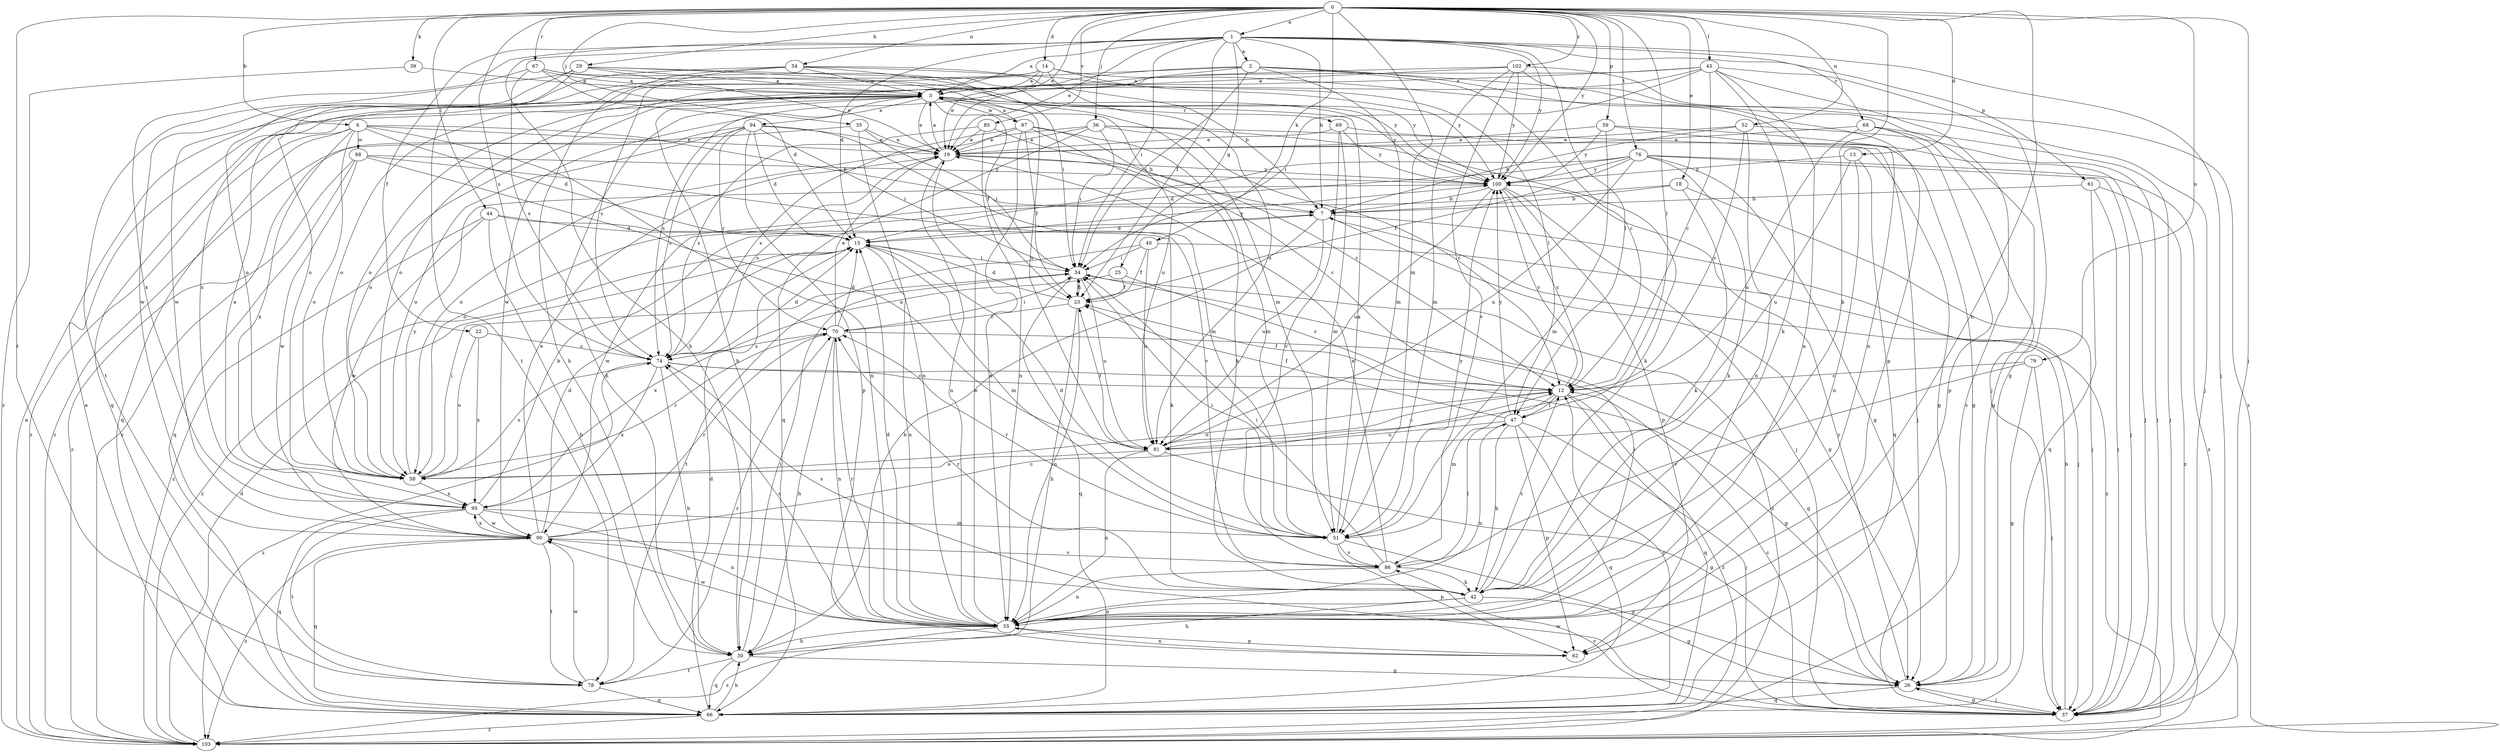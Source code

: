 strict digraph  {
0;
1;
2;
3;
6;
7;
12;
13;
14;
15;
18;
19;
22;
23;
25;
26;
29;
30;
34;
35;
36;
37;
39;
40;
42;
44;
45;
47;
51;
52;
54;
55;
58;
59;
61;
62;
66;
67;
68;
69;
70;
74;
76;
78;
79;
81;
85;
86;
87;
88;
90;
94;
95;
100;
102;
103;
0 -> 1  [label=a];
0 -> 6  [label=b];
0 -> 13  [label=d];
0 -> 14  [label=d];
0 -> 18  [label=e];
0 -> 19  [label=e];
0 -> 29  [label=h];
0 -> 35  [label=j];
0 -> 36  [label=j];
0 -> 37  [label=j];
0 -> 39  [label=k];
0 -> 40  [label=k];
0 -> 42  [label=k];
0 -> 44  [label=l];
0 -> 45  [label=l];
0 -> 47  [label=l];
0 -> 51  [label=m];
0 -> 52  [label=n];
0 -> 54  [label=n];
0 -> 55  [label=n];
0 -> 59  [label=p];
0 -> 67  [label=r];
0 -> 74  [label=s];
0 -> 76  [label=t];
0 -> 78  [label=t];
0 -> 79  [label=u];
0 -> 85  [label=v];
0 -> 100  [label=y];
0 -> 102  [label=z];
1 -> 2  [label=a];
1 -> 3  [label=a];
1 -> 7  [label=b];
1 -> 15  [label=d];
1 -> 19  [label=e];
1 -> 22  [label=f];
1 -> 23  [label=f];
1 -> 25  [label=g];
1 -> 30  [label=h];
1 -> 34  [label=i];
1 -> 37  [label=j];
1 -> 47  [label=l];
1 -> 61  [label=p];
1 -> 68  [label=r];
1 -> 78  [label=t];
1 -> 100  [label=y];
2 -> 3  [label=a];
2 -> 12  [label=c];
2 -> 30  [label=h];
2 -> 34  [label=i];
2 -> 51  [label=m];
2 -> 55  [label=n];
2 -> 58  [label=o];
2 -> 62  [label=p];
3 -> 19  [label=e];
3 -> 23  [label=f];
3 -> 30  [label=h];
3 -> 58  [label=o];
3 -> 66  [label=q];
3 -> 69  [label=r];
3 -> 74  [label=s];
3 -> 81  [label=u];
3 -> 87  [label=w];
3 -> 94  [label=x];
3 -> 100  [label=y];
6 -> 7  [label=b];
6 -> 15  [label=d];
6 -> 19  [label=e];
6 -> 55  [label=n];
6 -> 58  [label=o];
6 -> 66  [label=q];
6 -> 88  [label=w];
6 -> 95  [label=x];
6 -> 103  [label=z];
7 -> 15  [label=d];
7 -> 26  [label=g];
7 -> 30  [label=h];
7 -> 37  [label=j];
7 -> 81  [label=u];
12 -> 23  [label=f];
12 -> 47  [label=l];
12 -> 51  [label=m];
12 -> 58  [label=o];
12 -> 66  [label=q];
12 -> 100  [label=y];
12 -> 103  [label=z];
13 -> 55  [label=n];
13 -> 66  [label=q];
13 -> 81  [label=u];
13 -> 100  [label=y];
14 -> 3  [label=a];
14 -> 19  [label=e];
14 -> 37  [label=j];
14 -> 47  [label=l];
14 -> 81  [label=u];
14 -> 90  [label=w];
14 -> 95  [label=x];
15 -> 34  [label=i];
15 -> 51  [label=m];
15 -> 55  [label=n];
15 -> 100  [label=y];
15 -> 103  [label=z];
18 -> 7  [label=b];
18 -> 37  [label=j];
18 -> 42  [label=k];
18 -> 90  [label=w];
19 -> 3  [label=a];
19 -> 12  [label=c];
19 -> 55  [label=n];
19 -> 74  [label=s];
19 -> 100  [label=y];
22 -> 58  [label=o];
22 -> 74  [label=s];
22 -> 95  [label=x];
23 -> 15  [label=d];
23 -> 30  [label=h];
23 -> 34  [label=i];
23 -> 55  [label=n];
23 -> 70  [label=r];
25 -> 12  [label=c];
25 -> 23  [label=f];
25 -> 95  [label=x];
26 -> 37  [label=j];
26 -> 66  [label=q];
26 -> 100  [label=y];
29 -> 3  [label=a];
29 -> 19  [label=e];
29 -> 51  [label=m];
29 -> 58  [label=o];
29 -> 78  [label=t];
29 -> 90  [label=w];
29 -> 100  [label=y];
30 -> 26  [label=g];
30 -> 34  [label=i];
30 -> 66  [label=q];
30 -> 78  [label=t];
34 -> 23  [label=f];
34 -> 66  [label=q];
34 -> 81  [label=u];
34 -> 103  [label=z];
35 -> 19  [label=e];
35 -> 34  [label=i];
35 -> 55  [label=n];
35 -> 103  [label=z];
36 -> 12  [label=c];
36 -> 19  [label=e];
36 -> 26  [label=g];
36 -> 34  [label=i];
36 -> 42  [label=k];
36 -> 58  [label=o];
36 -> 66  [label=q];
37 -> 7  [label=b];
37 -> 12  [label=c];
37 -> 26  [label=g];
37 -> 86  [label=v];
37 -> 90  [label=w];
39 -> 3  [label=a];
39 -> 103  [label=z];
40 -> 23  [label=f];
40 -> 34  [label=i];
40 -> 78  [label=t];
40 -> 81  [label=u];
40 -> 103  [label=z];
42 -> 12  [label=c];
42 -> 26  [label=g];
42 -> 30  [label=h];
42 -> 55  [label=n];
42 -> 70  [label=r];
42 -> 74  [label=s];
44 -> 15  [label=d];
44 -> 30  [label=h];
44 -> 42  [label=k];
44 -> 90  [label=w];
44 -> 103  [label=z];
45 -> 3  [label=a];
45 -> 12  [label=c];
45 -> 26  [label=g];
45 -> 34  [label=i];
45 -> 42  [label=k];
45 -> 55  [label=n];
45 -> 58  [label=o];
45 -> 90  [label=w];
45 -> 103  [label=z];
47 -> 23  [label=f];
47 -> 37  [label=j];
47 -> 42  [label=k];
47 -> 55  [label=n];
47 -> 62  [label=p];
47 -> 66  [label=q];
47 -> 81  [label=u];
47 -> 100  [label=y];
51 -> 3  [label=a];
51 -> 15  [label=d];
51 -> 26  [label=g];
51 -> 34  [label=i];
51 -> 62  [label=p];
51 -> 70  [label=r];
51 -> 86  [label=v];
51 -> 100  [label=y];
52 -> 7  [label=b];
52 -> 12  [label=c];
52 -> 19  [label=e];
52 -> 37  [label=j];
52 -> 55  [label=n];
54 -> 3  [label=a];
54 -> 7  [label=b];
54 -> 30  [label=h];
54 -> 34  [label=i];
54 -> 58  [label=o];
54 -> 74  [label=s];
54 -> 100  [label=y];
55 -> 15  [label=d];
55 -> 19  [label=e];
55 -> 30  [label=h];
55 -> 34  [label=i];
55 -> 62  [label=p];
55 -> 70  [label=r];
55 -> 74  [label=s];
55 -> 90  [label=w];
55 -> 103  [label=z];
58 -> 34  [label=i];
58 -> 70  [label=r];
58 -> 74  [label=s];
58 -> 95  [label=x];
58 -> 100  [label=y];
59 -> 19  [label=e];
59 -> 26  [label=g];
59 -> 37  [label=j];
59 -> 51  [label=m];
59 -> 100  [label=y];
61 -> 7  [label=b];
61 -> 37  [label=j];
61 -> 66  [label=q];
61 -> 103  [label=z];
62 -> 55  [label=n];
66 -> 3  [label=a];
66 -> 12  [label=c];
66 -> 15  [label=d];
66 -> 30  [label=h];
66 -> 103  [label=z];
67 -> 3  [label=a];
67 -> 15  [label=d];
67 -> 74  [label=s];
67 -> 81  [label=u];
67 -> 95  [label=x];
67 -> 100  [label=y];
68 -> 19  [label=e];
68 -> 26  [label=g];
68 -> 37  [label=j];
68 -> 62  [label=p];
68 -> 81  [label=u];
69 -> 19  [label=e];
69 -> 37  [label=j];
69 -> 51  [label=m];
69 -> 86  [label=v];
69 -> 100  [label=y];
70 -> 15  [label=d];
70 -> 19  [label=e];
70 -> 26  [label=g];
70 -> 30  [label=h];
70 -> 34  [label=i];
70 -> 55  [label=n];
70 -> 74  [label=s];
74 -> 12  [label=c];
74 -> 15  [label=d];
74 -> 26  [label=g];
74 -> 30  [label=h];
74 -> 95  [label=x];
74 -> 103  [label=z];
76 -> 15  [label=d];
76 -> 23  [label=f];
76 -> 26  [label=g];
76 -> 37  [label=j];
76 -> 42  [label=k];
76 -> 58  [label=o];
76 -> 81  [label=u];
76 -> 100  [label=y];
76 -> 103  [label=z];
78 -> 66  [label=q];
78 -> 70  [label=r];
78 -> 90  [label=w];
79 -> 12  [label=c];
79 -> 26  [label=g];
79 -> 37  [label=j];
79 -> 86  [label=v];
81 -> 12  [label=c];
81 -> 23  [label=f];
81 -> 26  [label=g];
81 -> 55  [label=n];
81 -> 58  [label=o];
85 -> 12  [label=c];
85 -> 19  [label=e];
85 -> 55  [label=n];
85 -> 74  [label=s];
86 -> 19  [label=e];
86 -> 34  [label=i];
86 -> 42  [label=k];
86 -> 47  [label=l];
86 -> 55  [label=n];
87 -> 3  [label=a];
87 -> 7  [label=b];
87 -> 19  [label=e];
87 -> 23  [label=f];
87 -> 42  [label=k];
87 -> 51  [label=m];
87 -> 55  [label=n];
87 -> 74  [label=s];
88 -> 66  [label=q];
88 -> 81  [label=u];
88 -> 86  [label=v];
88 -> 90  [label=w];
88 -> 100  [label=y];
88 -> 103  [label=z];
90 -> 12  [label=c];
90 -> 15  [label=d];
90 -> 19  [label=e];
90 -> 66  [label=q];
90 -> 70  [label=r];
90 -> 78  [label=t];
90 -> 86  [label=v];
90 -> 95  [label=x];
90 -> 103  [label=z];
94 -> 15  [label=d];
94 -> 19  [label=e];
94 -> 34  [label=i];
94 -> 51  [label=m];
94 -> 58  [label=o];
94 -> 62  [label=p];
94 -> 70  [label=r];
94 -> 74  [label=s];
94 -> 103  [label=z];
95 -> 3  [label=a];
95 -> 7  [label=b];
95 -> 51  [label=m];
95 -> 55  [label=n];
95 -> 66  [label=q];
95 -> 78  [label=t];
95 -> 90  [label=w];
100 -> 7  [label=b];
100 -> 12  [label=c];
100 -> 37  [label=j];
100 -> 62  [label=p];
100 -> 81  [label=u];
102 -> 3  [label=a];
102 -> 37  [label=j];
102 -> 51  [label=m];
102 -> 58  [label=o];
102 -> 86  [label=v];
102 -> 100  [label=y];
102 -> 103  [label=z];
103 -> 3  [label=a];
103 -> 15  [label=d];
}

